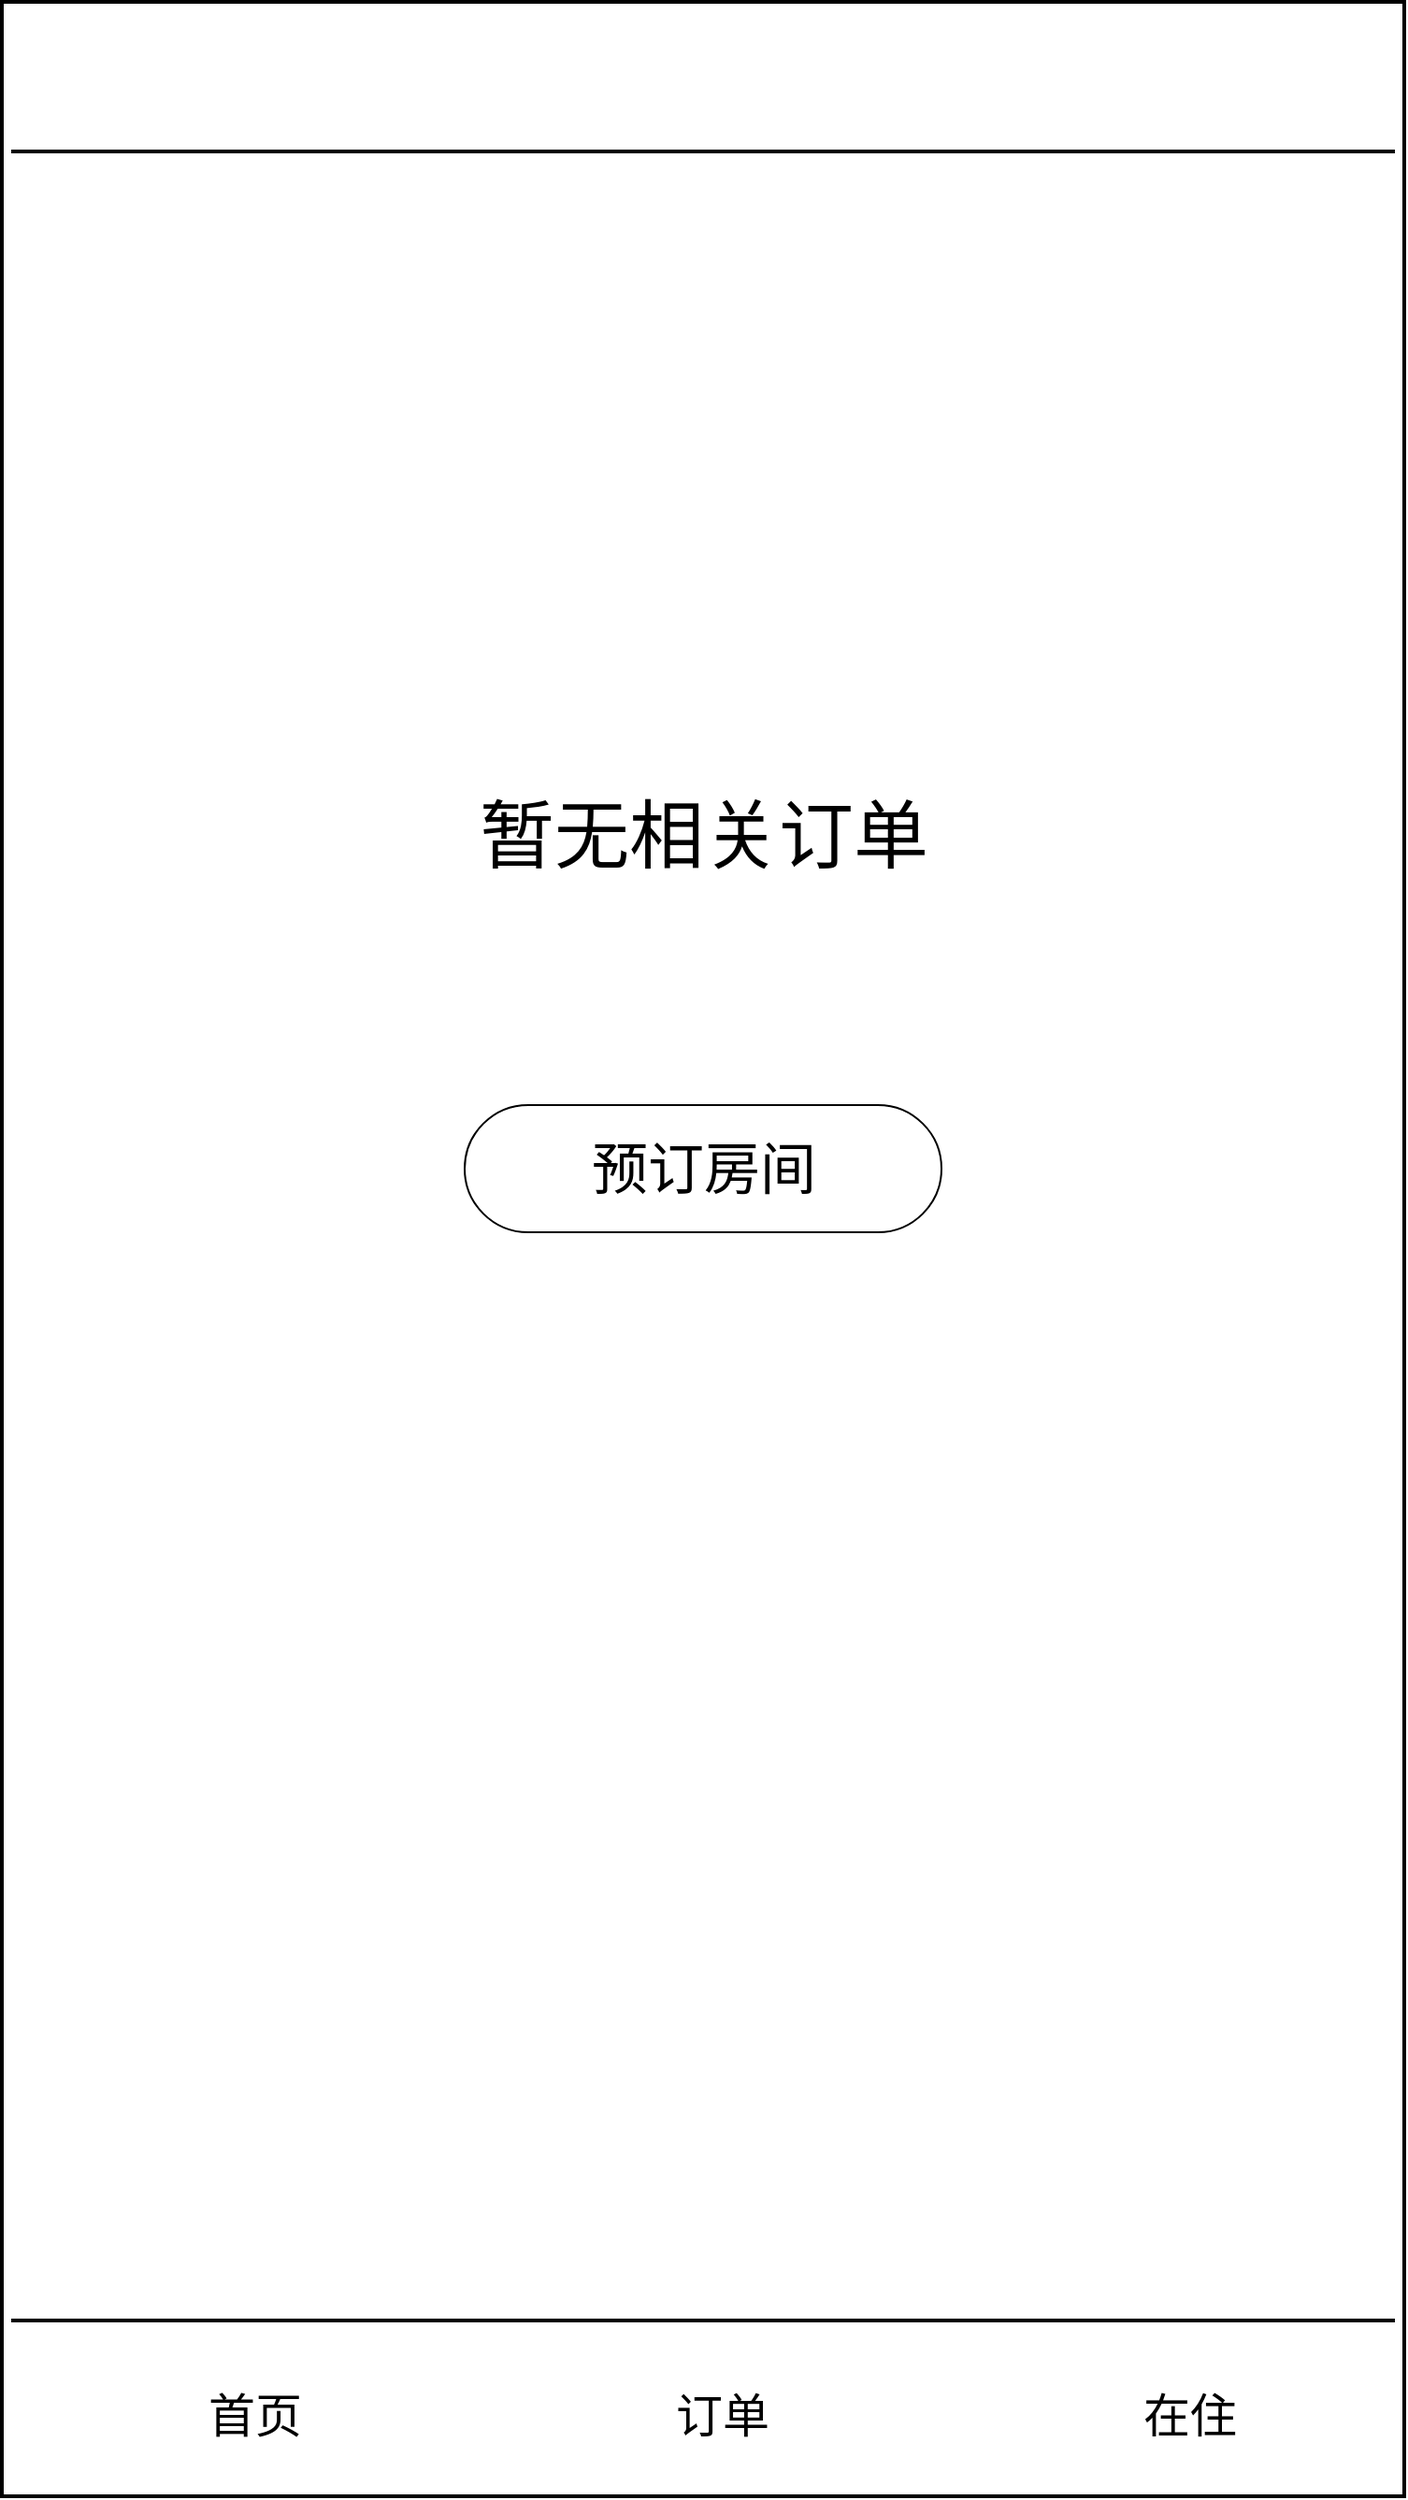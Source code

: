 <mxfile version="14.6.13" type="device"><diagram id="4rt2eUYBTP1qMJn_qe0g" name="第 1 页"><mxGraphModel dx="1084" dy="821" grid="1" gridSize="10" guides="1" tooltips="1" connect="1" arrows="1" fold="1" page="1" pageScale="1" pageWidth="1654" pageHeight="1169" math="0" shadow="0"><root><mxCell id="0"/><mxCell id="1" parent="0"/><mxCell id="8QA6HX7rT7VckbPnmWvV-1" value="" style="rounded=1;whiteSpace=wrap;html=1;fontSize=20;arcSize=0;strokeWidth=2;" parent="1" vertex="1"><mxGeometry x="510" y="90" width="750" height="1334" as="geometry"/></mxCell><mxCell id="8QA6HX7rT7VckbPnmWvV-2" value="" style="line;strokeWidth=2;html=1;" parent="1" vertex="1"><mxGeometry x="515" y="160" width="740" height="20" as="geometry"/></mxCell><mxCell id="8QA6HX7rT7VckbPnmWvV-3" value="" style="line;strokeWidth=2;html=1;" parent="1" vertex="1"><mxGeometry x="515" y="1320" width="740" height="20" as="geometry"/></mxCell><mxCell id="8QA6HX7rT7VckbPnmWvV-4" value="&lt;font style=&quot;font-size: 25px&quot;&gt;首页&lt;/font&gt;" style="text;html=1;align=center;verticalAlign=middle;resizable=0;points=[];autosize=1;strokeColor=none;" parent="1" vertex="1"><mxGeometry x="610" y="1370" width="70" height="20" as="geometry"/></mxCell><mxCell id="8QA6HX7rT7VckbPnmWvV-5" value="&lt;span style=&quot;font-size: 25px&quot;&gt;订单&lt;/span&gt;" style="text;html=1;align=center;verticalAlign=middle;resizable=0;points=[];autosize=1;strokeColor=none;" parent="1" vertex="1"><mxGeometry x="860" y="1370" width="70" height="20" as="geometry"/></mxCell><mxCell id="8QA6HX7rT7VckbPnmWvV-6" value="&lt;span style=&quot;font-size: 25px&quot;&gt;在住&lt;/span&gt;" style="text;html=1;align=center;verticalAlign=middle;resizable=0;points=[];autosize=1;strokeColor=none;" parent="1" vertex="1"><mxGeometry x="1110" y="1370" width="70" height="20" as="geometry"/></mxCell><mxCell id="8QA6HX7rT7VckbPnmWvV-24" value="&lt;font style=&quot;font-size: 40px&quot;&gt;暂无相关订单&lt;/font&gt;" style="text;html=1;align=center;verticalAlign=middle;resizable=0;points=[];autosize=1;strokeColor=none;" parent="1" vertex="1"><mxGeometry x="755" y="520" width="260" height="30" as="geometry"/></mxCell><mxCell id="8QA6HX7rT7VckbPnmWvV-25" value="&lt;font style=&quot;font-size: 30px&quot;&gt;预订房间&lt;/font&gt;" style="rounded=1;whiteSpace=wrap;html=1;arcSize=50;" parent="1" vertex="1"><mxGeometry x="757.5" y="680" width="255" height="68" as="geometry"/></mxCell></root></mxGraphModel></diagram></mxfile>